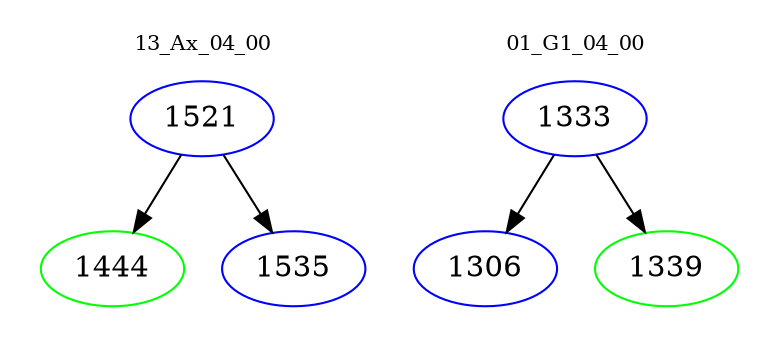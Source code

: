 digraph{
subgraph cluster_0 {
color = white
label = "13_Ax_04_00";
fontsize=10;
T0_1521 [label="1521", color="blue"]
T0_1521 -> T0_1444 [color="black"]
T0_1444 [label="1444", color="green"]
T0_1521 -> T0_1535 [color="black"]
T0_1535 [label="1535", color="blue"]
}
subgraph cluster_1 {
color = white
label = "01_G1_04_00";
fontsize=10;
T1_1333 [label="1333", color="blue"]
T1_1333 -> T1_1306 [color="black"]
T1_1306 [label="1306", color="blue"]
T1_1333 -> T1_1339 [color="black"]
T1_1339 [label="1339", color="green"]
}
}

